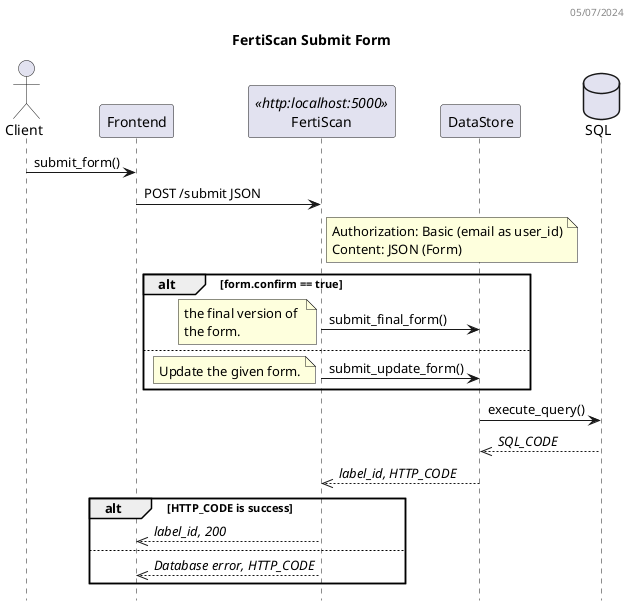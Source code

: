 @startuml FertiScan Sequence Diagram
header 05/07/2024

title FertiScan Submit Form
hide empty members
hide footbox

actor "Client" as C
participant Frontend as FE
participant FertiScan as BE <<http:localhost:5000>>
participant DataStore as DS
database SQL as DB

C -> FE: submit_form()
FE -> BE: POST /submit JSON
note right BE
  Authorization: Basic (email as user_id)
  Content: JSON (Form)
end note
alt form.confirm == true
  BE -> DS: submit_final_form()
  note left
    the final version of 
    the form.
  end note
else
  BE -> DS: submit_update_form()
  note left
    Update the given form.
  end note
end
DS -> DB: execute_query()
DS <<-- DB: //SQL_CODE//
BE <<-- DS: //label_id, HTTP_CODE//
alt HTTP_CODE is success
  FE <<-- BE: //label_id, 200//
else
  FE <<-- BE: //Database error, HTTP_CODE//
end

@enduml
